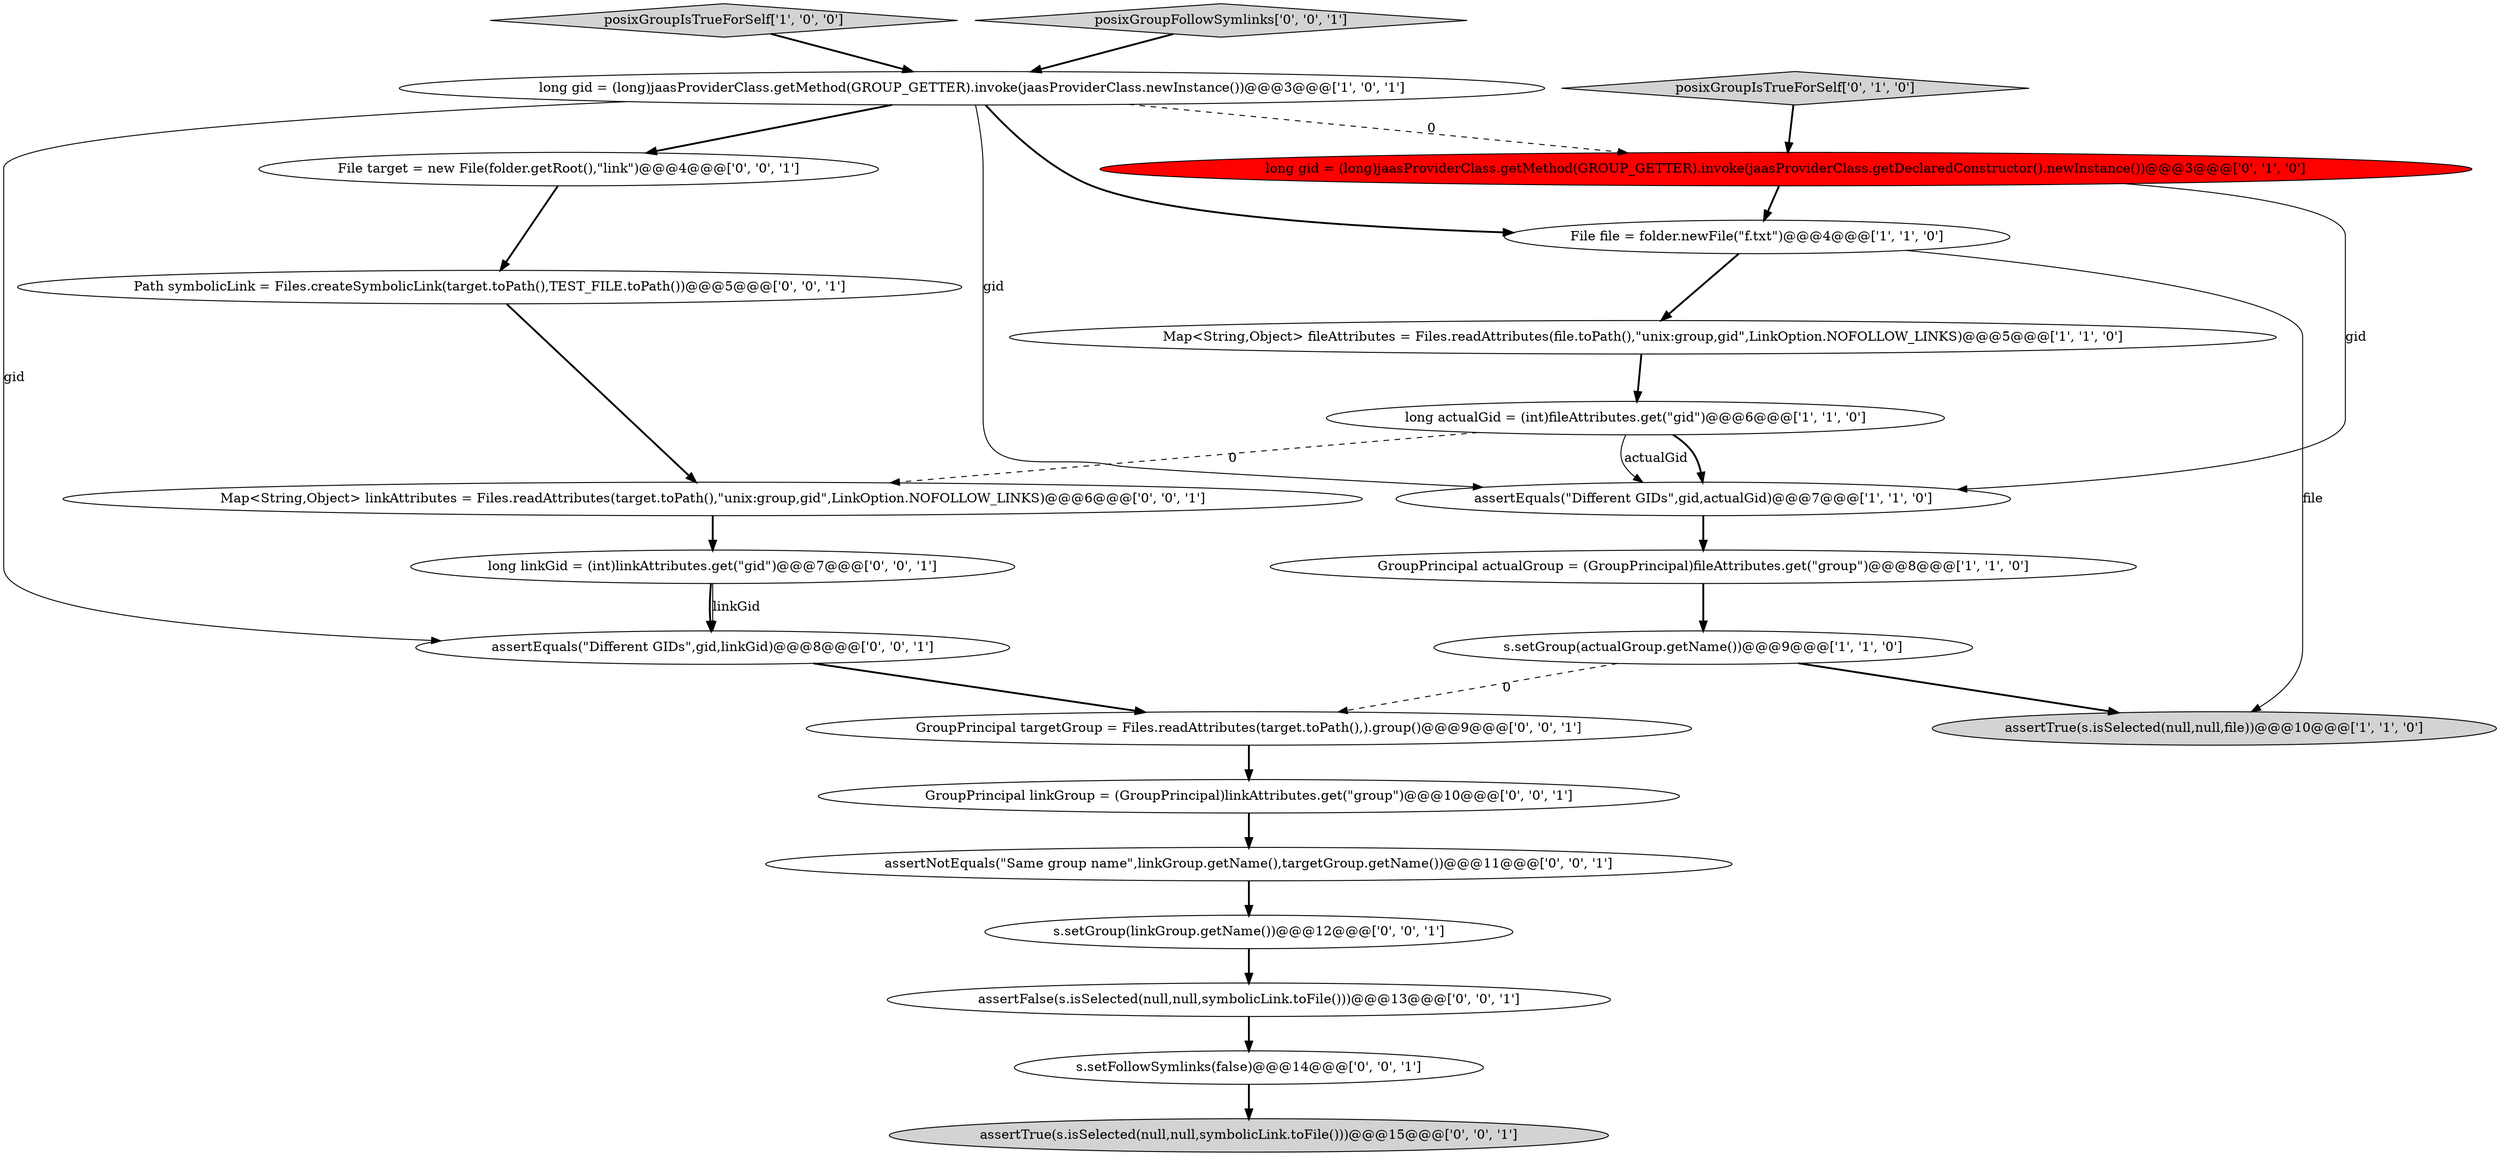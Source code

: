 digraph {
20 [style = filled, label = "long linkGid = (int)linkAttributes.get(\"gid\")@@@7@@@['0', '0', '1']", fillcolor = white, shape = ellipse image = "AAA0AAABBB3BBB"];
13 [style = filled, label = "assertEquals(\"Different GIDs\",gid,linkGid)@@@8@@@['0', '0', '1']", fillcolor = white, shape = ellipse image = "AAA0AAABBB3BBB"];
0 [style = filled, label = "File file = folder.newFile(\"f.txt\")@@@4@@@['1', '1', '0']", fillcolor = white, shape = ellipse image = "AAA0AAABBB1BBB"];
14 [style = filled, label = "assertNotEquals(\"Same group name\",linkGroup.getName(),targetGroup.getName())@@@11@@@['0', '0', '1']", fillcolor = white, shape = ellipse image = "AAA0AAABBB3BBB"];
8 [style = filled, label = "posixGroupIsTrueForSelf['1', '0', '0']", fillcolor = lightgray, shape = diamond image = "AAA0AAABBB1BBB"];
17 [style = filled, label = "s.setFollowSymlinks(false)@@@14@@@['0', '0', '1']", fillcolor = white, shape = ellipse image = "AAA0AAABBB3BBB"];
16 [style = filled, label = "GroupPrincipal linkGroup = (GroupPrincipal)linkAttributes.get(\"group\")@@@10@@@['0', '0', '1']", fillcolor = white, shape = ellipse image = "AAA0AAABBB3BBB"];
15 [style = filled, label = "Map<String,Object> linkAttributes = Files.readAttributes(target.toPath(),\"unix:group,gid\",LinkOption.NOFOLLOW_LINKS)@@@6@@@['0', '0', '1']", fillcolor = white, shape = ellipse image = "AAA0AAABBB3BBB"];
7 [style = filled, label = "assertTrue(s.isSelected(null,null,file))@@@10@@@['1', '1', '0']", fillcolor = lightgray, shape = ellipse image = "AAA0AAABBB1BBB"];
5 [style = filled, label = "GroupPrincipal actualGroup = (GroupPrincipal)fileAttributes.get(\"group\")@@@8@@@['1', '1', '0']", fillcolor = white, shape = ellipse image = "AAA0AAABBB1BBB"];
22 [style = filled, label = "Path symbolicLink = Files.createSymbolicLink(target.toPath(),TEST_FILE.toPath())@@@5@@@['0', '0', '1']", fillcolor = white, shape = ellipse image = "AAA0AAABBB3BBB"];
6 [style = filled, label = "assertEquals(\"Different GIDs\",gid,actualGid)@@@7@@@['1', '1', '0']", fillcolor = white, shape = ellipse image = "AAA0AAABBB1BBB"];
18 [style = filled, label = "assertTrue(s.isSelected(null,null,symbolicLink.toFile()))@@@15@@@['0', '0', '1']", fillcolor = lightgray, shape = ellipse image = "AAA0AAABBB3BBB"];
19 [style = filled, label = "posixGroupFollowSymlinks['0', '0', '1']", fillcolor = lightgray, shape = diamond image = "AAA0AAABBB3BBB"];
21 [style = filled, label = "s.setGroup(linkGroup.getName())@@@12@@@['0', '0', '1']", fillcolor = white, shape = ellipse image = "AAA0AAABBB3BBB"];
3 [style = filled, label = "s.setGroup(actualGroup.getName())@@@9@@@['1', '1', '0']", fillcolor = white, shape = ellipse image = "AAA0AAABBB1BBB"];
23 [style = filled, label = "assertFalse(s.isSelected(null,null,symbolicLink.toFile()))@@@13@@@['0', '0', '1']", fillcolor = white, shape = ellipse image = "AAA0AAABBB3BBB"];
9 [style = filled, label = "long gid = (long)jaasProviderClass.getMethod(GROUP_GETTER).invoke(jaasProviderClass.getDeclaredConstructor().newInstance())@@@3@@@['0', '1', '0']", fillcolor = red, shape = ellipse image = "AAA1AAABBB2BBB"];
10 [style = filled, label = "posixGroupIsTrueForSelf['0', '1', '0']", fillcolor = lightgray, shape = diamond image = "AAA0AAABBB2BBB"];
2 [style = filled, label = "long actualGid = (int)fileAttributes.get(\"gid\")@@@6@@@['1', '1', '0']", fillcolor = white, shape = ellipse image = "AAA0AAABBB1BBB"];
12 [style = filled, label = "GroupPrincipal targetGroup = Files.readAttributes(target.toPath(),).group()@@@9@@@['0', '0', '1']", fillcolor = white, shape = ellipse image = "AAA0AAABBB3BBB"];
4 [style = filled, label = "long gid = (long)jaasProviderClass.getMethod(GROUP_GETTER).invoke(jaasProviderClass.newInstance())@@@3@@@['1', '0', '1']", fillcolor = white, shape = ellipse image = "AAA0AAABBB1BBB"];
1 [style = filled, label = "Map<String,Object> fileAttributes = Files.readAttributes(file.toPath(),\"unix:group,gid\",LinkOption.NOFOLLOW_LINKS)@@@5@@@['1', '1', '0']", fillcolor = white, shape = ellipse image = "AAA0AAABBB1BBB"];
11 [style = filled, label = "File target = new File(folder.getRoot(),\"link\")@@@4@@@['0', '0', '1']", fillcolor = white, shape = ellipse image = "AAA0AAABBB3BBB"];
5->3 [style = bold, label=""];
4->6 [style = solid, label="gid"];
22->15 [style = bold, label=""];
20->13 [style = bold, label=""];
9->0 [style = bold, label=""];
4->13 [style = solid, label="gid"];
2->6 [style = bold, label=""];
12->16 [style = bold, label=""];
20->13 [style = solid, label="linkGid"];
4->0 [style = bold, label=""];
2->6 [style = solid, label="actualGid"];
2->15 [style = dashed, label="0"];
4->9 [style = dashed, label="0"];
6->5 [style = bold, label=""];
0->7 [style = solid, label="file"];
13->12 [style = bold, label=""];
3->12 [style = dashed, label="0"];
3->7 [style = bold, label=""];
0->1 [style = bold, label=""];
15->20 [style = bold, label=""];
9->6 [style = solid, label="gid"];
11->22 [style = bold, label=""];
16->14 [style = bold, label=""];
23->17 [style = bold, label=""];
1->2 [style = bold, label=""];
10->9 [style = bold, label=""];
19->4 [style = bold, label=""];
8->4 [style = bold, label=""];
4->11 [style = bold, label=""];
14->21 [style = bold, label=""];
17->18 [style = bold, label=""];
21->23 [style = bold, label=""];
}
